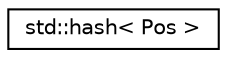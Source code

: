 digraph "Graphical Class Hierarchy"
{
 // LATEX_PDF_SIZE
  edge [fontname="Helvetica",fontsize="10",labelfontname="Helvetica",labelfontsize="10"];
  node [fontname="Helvetica",fontsize="10",shape=record];
  rankdir="LR";
  Node0 [label="std::hash\< Pos \>",height=0.2,width=0.4,color="black", fillcolor="white", style="filled",URL="$structstd_1_1hash_3_01Pos_01_4.html",tooltip=" "];
}
